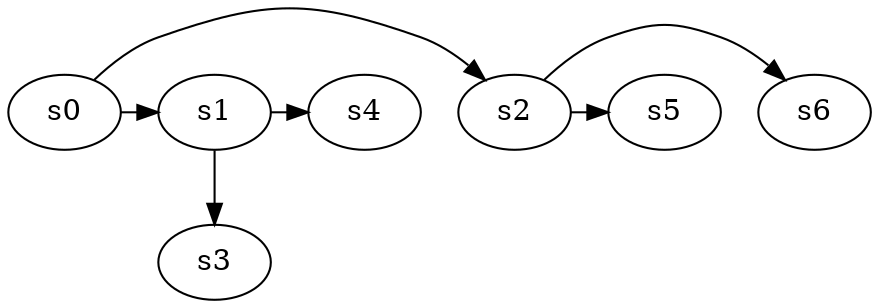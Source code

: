 digraph game_0270_branch_3_2 {
    s0 [name="s0", player=0];
    s1 [name="s1", player=1];
    s2 [name="s2", player=0, target=1];
    s3 [name="s3", player=1, target=1];
    s4 [name="s4", player=1];
    s5 [name="s5", player=0];
    s6 [name="s6", player=1, target=1];

    s0 -> s1 [constraint="!(time % 5 == 0)"];
    s0 -> s2 [constraint="time % 4 == 2"];
    s1 -> s3;
    s1 -> s4 [constraint="time == 3 || time == 6 || time == 10 || time == 12"];
    s2 -> s5 [constraint="time % 5 == 3"];
    s2 -> s6 [constraint="time % 3 == 2"];
}
